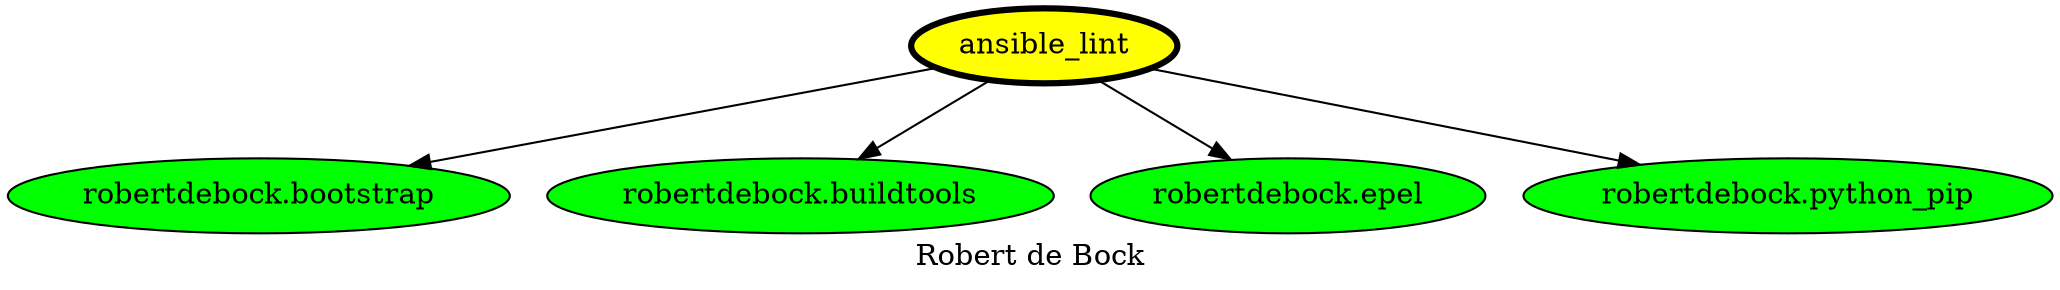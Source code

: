 digraph PhiloDilemma {
  label = "Robert de Bock" ;
  overlap=false
  {
    "ansible_lint" [fillcolor=yellow style=filled penwidth=3]
    "robertdebock.bootstrap" [fillcolor=green style=filled]
    "robertdebock.buildtools" [fillcolor=green style=filled]
    "robertdebock.epel" [fillcolor=green style=filled]
    "robertdebock.python_pip" [fillcolor=green style=filled]
  }
  "ansible_lint" -> "robertdebock.bootstrap"
  "ansible_lint" -> "robertdebock.buildtools"
  "ansible_lint" -> "robertdebock.epel"
  "ansible_lint" -> "robertdebock.python_pip"
}
